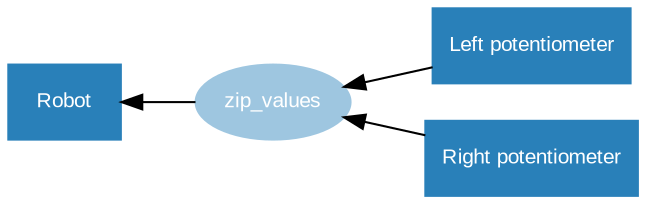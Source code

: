 /* vim: set et sw=4 sts=4: */

digraph {
    graph [rankdir=RL];
    edge [arrowhead=normal, style=solid];

    /* Devices */
    node [shape=rect, style=filled, color="#2980b9", fontname=Arial, fontcolor="#ffffff", fontsize=10];

    Robot
    left [label="Left potentiometer"]
    right [label="Right potentiometer"]

    /* functions */
    node [shape=oval, style=filled, color="#9ec6e0", fontcolor="#ffffff"];

    zip_values

    left -> zip_values;
    right -> zip_values;
    zip_values -> Robot;
}
